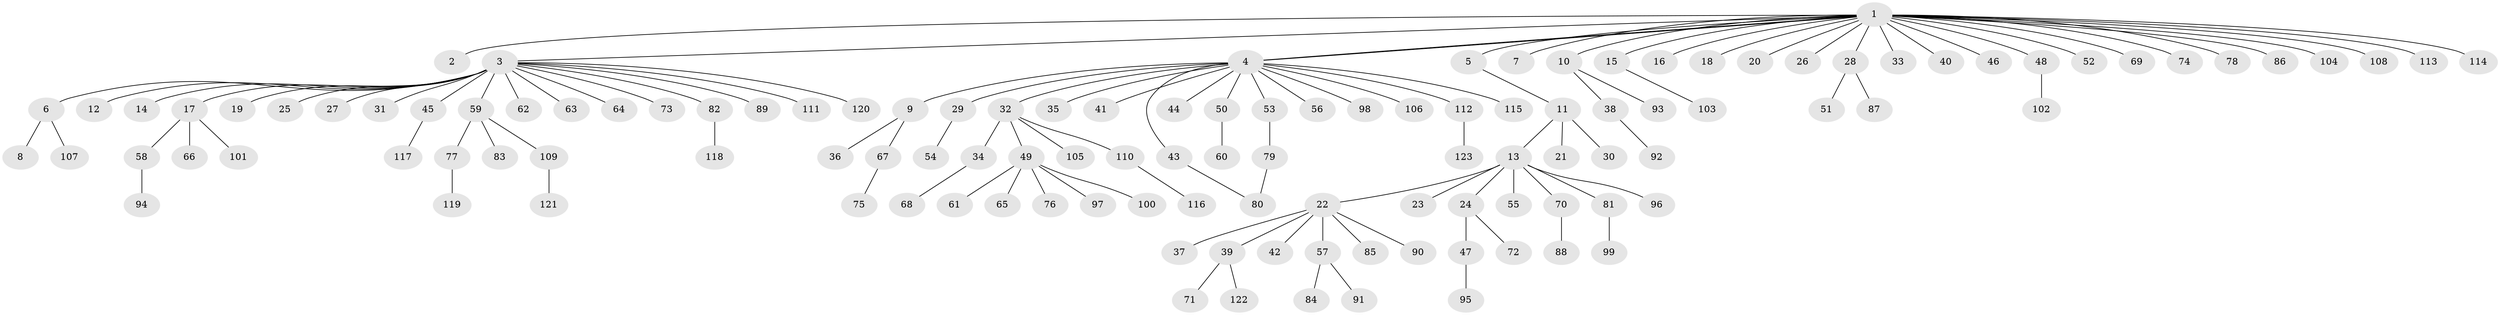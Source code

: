 // coarse degree distribution, {25: 0.01, 1: 0.76, 19: 0.01, 17: 0.01, 2: 0.12, 3: 0.04, 9: 0.01, 6: 0.01, 5: 0.02, 4: 0.01}
// Generated by graph-tools (version 1.1) at 2025/41/03/06/25 10:41:50]
// undirected, 123 vertices, 124 edges
graph export_dot {
graph [start="1"]
  node [color=gray90,style=filled];
  1;
  2;
  3;
  4;
  5;
  6;
  7;
  8;
  9;
  10;
  11;
  12;
  13;
  14;
  15;
  16;
  17;
  18;
  19;
  20;
  21;
  22;
  23;
  24;
  25;
  26;
  27;
  28;
  29;
  30;
  31;
  32;
  33;
  34;
  35;
  36;
  37;
  38;
  39;
  40;
  41;
  42;
  43;
  44;
  45;
  46;
  47;
  48;
  49;
  50;
  51;
  52;
  53;
  54;
  55;
  56;
  57;
  58;
  59;
  60;
  61;
  62;
  63;
  64;
  65;
  66;
  67;
  68;
  69;
  70;
  71;
  72;
  73;
  74;
  75;
  76;
  77;
  78;
  79;
  80;
  81;
  82;
  83;
  84;
  85;
  86;
  87;
  88;
  89;
  90;
  91;
  92;
  93;
  94;
  95;
  96;
  97;
  98;
  99;
  100;
  101;
  102;
  103;
  104;
  105;
  106;
  107;
  108;
  109;
  110;
  111;
  112;
  113;
  114;
  115;
  116;
  117;
  118;
  119;
  120;
  121;
  122;
  123;
  1 -- 2;
  1 -- 3;
  1 -- 4;
  1 -- 4;
  1 -- 5;
  1 -- 7;
  1 -- 10;
  1 -- 15;
  1 -- 16;
  1 -- 18;
  1 -- 20;
  1 -- 26;
  1 -- 28;
  1 -- 33;
  1 -- 40;
  1 -- 46;
  1 -- 48;
  1 -- 52;
  1 -- 69;
  1 -- 74;
  1 -- 78;
  1 -- 86;
  1 -- 104;
  1 -- 108;
  1 -- 113;
  1 -- 114;
  3 -- 6;
  3 -- 12;
  3 -- 14;
  3 -- 17;
  3 -- 19;
  3 -- 25;
  3 -- 27;
  3 -- 31;
  3 -- 45;
  3 -- 59;
  3 -- 62;
  3 -- 63;
  3 -- 64;
  3 -- 73;
  3 -- 82;
  3 -- 89;
  3 -- 111;
  3 -- 120;
  4 -- 9;
  4 -- 29;
  4 -- 32;
  4 -- 35;
  4 -- 41;
  4 -- 43;
  4 -- 44;
  4 -- 50;
  4 -- 53;
  4 -- 56;
  4 -- 98;
  4 -- 106;
  4 -- 112;
  4 -- 115;
  5 -- 11;
  6 -- 8;
  6 -- 107;
  9 -- 36;
  9 -- 67;
  10 -- 38;
  10 -- 93;
  11 -- 13;
  11 -- 21;
  11 -- 30;
  13 -- 22;
  13 -- 23;
  13 -- 24;
  13 -- 55;
  13 -- 70;
  13 -- 81;
  13 -- 96;
  15 -- 103;
  17 -- 58;
  17 -- 66;
  17 -- 101;
  22 -- 37;
  22 -- 39;
  22 -- 42;
  22 -- 57;
  22 -- 85;
  22 -- 90;
  24 -- 47;
  24 -- 72;
  28 -- 51;
  28 -- 87;
  29 -- 54;
  32 -- 34;
  32 -- 49;
  32 -- 105;
  32 -- 110;
  34 -- 68;
  38 -- 92;
  39 -- 71;
  39 -- 122;
  43 -- 80;
  45 -- 117;
  47 -- 95;
  48 -- 102;
  49 -- 61;
  49 -- 65;
  49 -- 76;
  49 -- 97;
  49 -- 100;
  50 -- 60;
  53 -- 79;
  57 -- 84;
  57 -- 91;
  58 -- 94;
  59 -- 77;
  59 -- 83;
  59 -- 109;
  67 -- 75;
  70 -- 88;
  77 -- 119;
  79 -- 80;
  81 -- 99;
  82 -- 118;
  109 -- 121;
  110 -- 116;
  112 -- 123;
}
